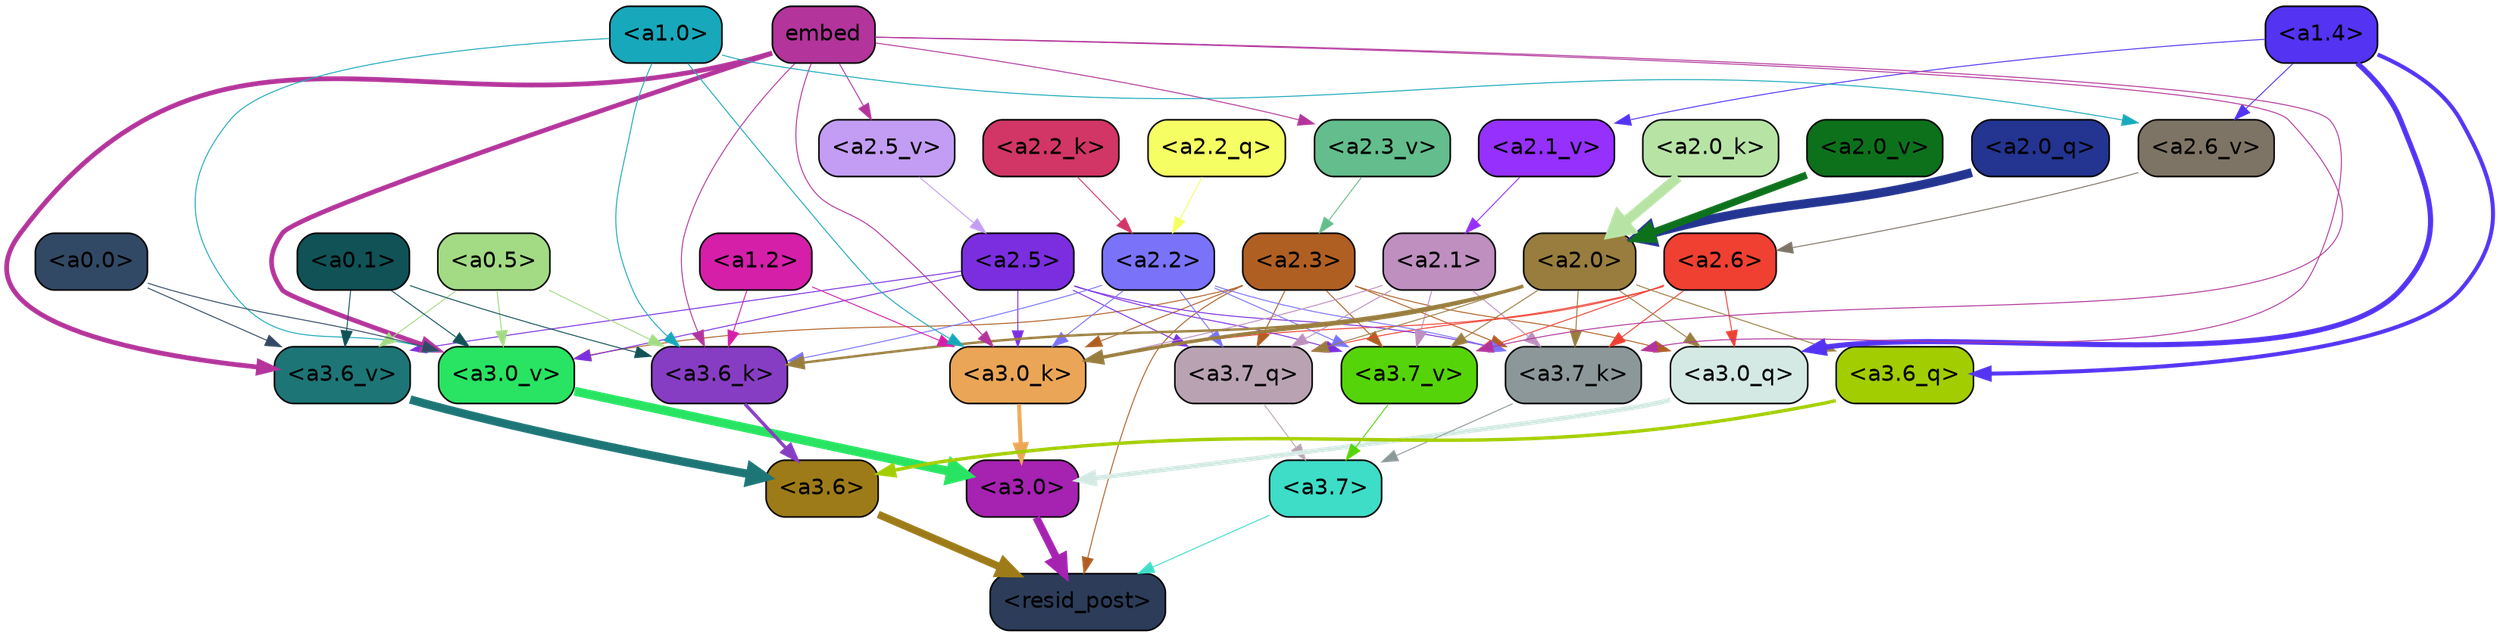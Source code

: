 strict digraph "" {
	graph [bgcolor=transparent,
		layout=dot,
		overlap=false,
		splines=true
	];
	"<a3.7>"	[color=black,
		fillcolor="#3eddc8",
		fontname=Helvetica,
		shape=box,
		style="filled, rounded"];
	"<resid_post>"	[color=black,
		fillcolor="#2c3c59",
		fontname=Helvetica,
		shape=box,
		style="filled, rounded"];
	"<a3.7>" -> "<resid_post>"	[color="#3eddc8",
		penwidth=0.6];
	"<a3.6>"	[color=black,
		fillcolor="#9d7b18",
		fontname=Helvetica,
		shape=box,
		style="filled, rounded"];
	"<a3.6>" -> "<resid_post>"	[color="#9d7b18",
		penwidth=4.753257989883423];
	"<a3.0>"	[color=black,
		fillcolor="#a622b1",
		fontname=Helvetica,
		shape=box,
		style="filled, rounded"];
	"<a3.0>" -> "<resid_post>"	[color="#a622b1",
		penwidth=4.90053927898407];
	"<a2.3>"	[color=black,
		fillcolor="#b05f23",
		fontname=Helvetica,
		shape=box,
		style="filled, rounded"];
	"<a2.3>" -> "<resid_post>"	[color="#b05f23",
		penwidth=0.6];
	"<a3.7_q>"	[color=black,
		fillcolor="#b9a3b3",
		fontname=Helvetica,
		shape=box,
		style="filled, rounded"];
	"<a2.3>" -> "<a3.7_q>"	[color="#b05f23",
		penwidth=0.6];
	"<a3.0_q>"	[color=black,
		fillcolor="#d4e9e3",
		fontname=Helvetica,
		shape=box,
		style="filled, rounded"];
	"<a2.3>" -> "<a3.0_q>"	[color="#b05f23",
		penwidth=0.6];
	"<a3.7_k>"	[color=black,
		fillcolor="#8c9799",
		fontname=Helvetica,
		shape=box,
		style="filled, rounded"];
	"<a2.3>" -> "<a3.7_k>"	[color="#b05f23",
		penwidth=0.6];
	"<a3.0_k>"	[color=black,
		fillcolor="#eaa656",
		fontname=Helvetica,
		shape=box,
		style="filled, rounded"];
	"<a2.3>" -> "<a3.0_k>"	[color="#b05f23",
		penwidth=0.6];
	"<a3.7_v>"	[color=black,
		fillcolor="#56d40a",
		fontname=Helvetica,
		shape=box,
		style="filled, rounded"];
	"<a2.3>" -> "<a3.7_v>"	[color="#b05f23",
		penwidth=0.6];
	"<a3.0_v>"	[color=black,
		fillcolor="#28e462",
		fontname=Helvetica,
		shape=box,
		style="filled, rounded"];
	"<a2.3>" -> "<a3.0_v>"	[color="#b05f23",
		penwidth=0.6];
	"<a3.7_q>" -> "<a3.7>"	[color="#b9a3b3",
		penwidth=0.6];
	"<a3.6_q>"	[color=black,
		fillcolor="#a2cd01",
		fontname=Helvetica,
		shape=box,
		style="filled, rounded"];
	"<a3.6_q>" -> "<a3.6>"	[color="#a2cd01",
		penwidth=2.160832464694977];
	"<a3.0_q>" -> "<a3.0>"	[color="#d4e9e3",
		penwidth=2.870753765106201];
	"<a3.7_k>" -> "<a3.7>"	[color="#8c9799",
		penwidth=0.6];
	"<a3.6_k>"	[color=black,
		fillcolor="#873dc3",
		fontname=Helvetica,
		shape=box,
		style="filled, rounded"];
	"<a3.6_k>" -> "<a3.6>"	[color="#873dc3",
		penwidth=2.13908451795578];
	"<a3.0_k>" -> "<a3.0>"	[color="#eaa656",
		penwidth=2.520303964614868];
	"<a3.7_v>" -> "<a3.7>"	[color="#56d40a",
		penwidth=0.6];
	"<a3.6_v>"	[color=black,
		fillcolor="#1d7576",
		fontname=Helvetica,
		shape=box,
		style="filled, rounded"];
	"<a3.6_v>" -> "<a3.6>"	[color="#1d7576",
		penwidth=5.297133803367615];
	"<a3.0_v>" -> "<a3.0>"	[color="#28e462",
		penwidth=5.680712580680847];
	"<a2.6>"	[color=black,
		fillcolor="#ef4032",
		fontname=Helvetica,
		shape=box,
		style="filled, rounded"];
	"<a2.6>" -> "<a3.7_q>"	[color="#ef4032",
		penwidth=0.6];
	"<a2.6>" -> "<a3.0_q>"	[color="#ef4032",
		penwidth=0.6];
	"<a2.6>" -> "<a3.7_k>"	[color="#ef4032",
		penwidth=0.6];
	"<a2.6>" -> "<a3.0_k>"	[color="#ef4032",
		penwidth=0.6];
	"<a2.6>" -> "<a3.7_v>"	[color="#ef4032",
		penwidth=0.6];
	"<a2.5>"	[color=black,
		fillcolor="#7b2ee0",
		fontname=Helvetica,
		shape=box,
		style="filled, rounded"];
	"<a2.5>" -> "<a3.7_q>"	[color="#7b2ee0",
		penwidth=0.6];
	"<a2.5>" -> "<a3.7_k>"	[color="#7b2ee0",
		penwidth=0.6];
	"<a2.5>" -> "<a3.0_k>"	[color="#7b2ee0",
		penwidth=0.6];
	"<a2.5>" -> "<a3.7_v>"	[color="#7b2ee0",
		penwidth=0.6];
	"<a2.5>" -> "<a3.6_v>"	[color="#7b2ee0",
		penwidth=0.6];
	"<a2.5>" -> "<a3.0_v>"	[color="#7b2ee0",
		penwidth=0.6];
	"<a2.2>"	[color=black,
		fillcolor="#7a73fa",
		fontname=Helvetica,
		shape=box,
		style="filled, rounded"];
	"<a2.2>" -> "<a3.7_q>"	[color="#7a73fa",
		penwidth=0.6];
	"<a2.2>" -> "<a3.7_k>"	[color="#7a73fa",
		penwidth=0.6];
	"<a2.2>" -> "<a3.6_k>"	[color="#7a73fa",
		penwidth=0.6];
	"<a2.2>" -> "<a3.0_k>"	[color="#7a73fa",
		penwidth=0.6];
	"<a2.2>" -> "<a3.7_v>"	[color="#7a73fa",
		penwidth=0.6];
	"<a2.1>"	[color=black,
		fillcolor="#be8fbf",
		fontname=Helvetica,
		shape=box,
		style="filled, rounded"];
	"<a2.1>" -> "<a3.7_q>"	[color="#be8fbf",
		penwidth=0.6];
	"<a2.1>" -> "<a3.7_k>"	[color="#be8fbf",
		penwidth=0.6];
	"<a2.1>" -> "<a3.0_k>"	[color="#be8fbf",
		penwidth=0.6];
	"<a2.1>" -> "<a3.7_v>"	[color="#be8fbf",
		penwidth=0.6];
	"<a2.0>"	[color=black,
		fillcolor="#987d3e",
		fontname=Helvetica,
		shape=box,
		style="filled, rounded"];
	"<a2.0>" -> "<a3.7_q>"	[color="#987d3e",
		penwidth=0.6];
	"<a2.0>" -> "<a3.6_q>"	[color="#987d3e",
		penwidth=0.6];
	"<a2.0>" -> "<a3.0_q>"	[color="#987d3e",
		penwidth=0.6];
	"<a2.0>" -> "<a3.7_k>"	[color="#987d3e",
		penwidth=0.6];
	"<a2.0>" -> "<a3.6_k>"	[color="#987d3e",
		penwidth=1.5348684191703796];
	"<a2.0>" -> "<a3.0_k>"	[color="#987d3e",
		penwidth=2.172017753124237];
	"<a2.0>" -> "<a3.7_v>"	[color="#987d3e",
		penwidth=0.6];
	"<a1.4>"	[color=black,
		fillcolor="#5433f2",
		fontname=Helvetica,
		shape=box,
		style="filled, rounded"];
	"<a1.4>" -> "<a3.6_q>"	[color="#5433f2",
		penwidth=2.532623291015625];
	"<a1.4>" -> "<a3.0_q>"	[color="#5433f2",
		penwidth=3.2595192790031433];
	"<a2.6_v>"	[color=black,
		fillcolor="#7e7465",
		fontname=Helvetica,
		shape=box,
		style="filled, rounded"];
	"<a1.4>" -> "<a2.6_v>"	[color="#5433f2",
		penwidth=0.6];
	"<a2.1_v>"	[color=black,
		fillcolor="#9530fd",
		fontname=Helvetica,
		shape=box,
		style="filled, rounded"];
	"<a1.4>" -> "<a2.1_v>"	[color="#5433f2",
		penwidth=0.6];
	embed	[color=black,
		fillcolor="#b3349b",
		fontname=Helvetica,
		shape=box,
		style="filled, rounded"];
	embed -> "<a3.7_k>"	[color="#b3349b",
		penwidth=0.6];
	embed -> "<a3.6_k>"	[color="#b3349b",
		penwidth=0.6];
	embed -> "<a3.0_k>"	[color="#b3349b",
		penwidth=0.6117386221885681];
	embed -> "<a3.7_v>"	[color="#b3349b",
		penwidth=0.6];
	embed -> "<a3.6_v>"	[color="#b3349b",
		penwidth=3.0186105966567993];
	embed -> "<a3.0_v>"	[color="#b3349b",
		penwidth=2.969020187854767];
	"<a2.5_v>"	[color=black,
		fillcolor="#c39df3",
		fontname=Helvetica,
		shape=box,
		style="filled, rounded"];
	embed -> "<a2.5_v>"	[color="#b3349b",
		penwidth=0.6];
	"<a2.3_v>"	[color=black,
		fillcolor="#63bd8c",
		fontname=Helvetica,
		shape=box,
		style="filled, rounded"];
	embed -> "<a2.3_v>"	[color="#b3349b",
		penwidth=0.6];
	"<a1.2>"	[color=black,
		fillcolor="#d51fa9",
		fontname=Helvetica,
		shape=box,
		style="filled, rounded"];
	"<a1.2>" -> "<a3.6_k>"	[color="#d51fa9",
		penwidth=0.6];
	"<a1.2>" -> "<a3.0_k>"	[color="#d51fa9",
		penwidth=0.6];
	"<a1.0>"	[color=black,
		fillcolor="#18a8bb",
		fontname=Helvetica,
		shape=box,
		style="filled, rounded"];
	"<a1.0>" -> "<a3.6_k>"	[color="#18a8bb",
		penwidth=0.6];
	"<a1.0>" -> "<a3.0_k>"	[color="#18a8bb",
		penwidth=0.6];
	"<a1.0>" -> "<a3.0_v>"	[color="#18a8bb",
		penwidth=0.6];
	"<a1.0>" -> "<a2.6_v>"	[color="#18a8bb",
		penwidth=0.6];
	"<a0.5>"	[color=black,
		fillcolor="#a3db84",
		fontname=Helvetica,
		shape=box,
		style="filled, rounded"];
	"<a0.5>" -> "<a3.6_k>"	[color="#a3db84",
		penwidth=0.6];
	"<a0.5>" -> "<a3.6_v>"	[color="#a3db84",
		penwidth=0.6];
	"<a0.5>" -> "<a3.0_v>"	[color="#a3db84",
		penwidth=0.6409564018249512];
	"<a0.1>"	[color=black,
		fillcolor="#105256",
		fontname=Helvetica,
		shape=box,
		style="filled, rounded"];
	"<a0.1>" -> "<a3.6_k>"	[color="#105256",
		penwidth=0.6];
	"<a0.1>" -> "<a3.6_v>"	[color="#105256",
		penwidth=0.6];
	"<a0.1>" -> "<a3.0_v>"	[color="#105256",
		penwidth=0.6];
	"<a0.0>"	[color=black,
		fillcolor="#324965",
		fontname=Helvetica,
		shape=box,
		style="filled, rounded"];
	"<a0.0>" -> "<a3.6_v>"	[color="#324965",
		penwidth=0.6];
	"<a0.0>" -> "<a3.0_v>"	[color="#324965",
		penwidth=0.6];
	"<a2.2_q>"	[color=black,
		fillcolor="#f5ff63",
		fontname=Helvetica,
		shape=box,
		style="filled, rounded"];
	"<a2.2_q>" -> "<a2.2>"	[color="#f5ff63",
		penwidth=0.6];
	"<a2.0_q>"	[color=black,
		fillcolor="#233491",
		fontname=Helvetica,
		shape=box,
		style="filled, rounded"];
	"<a2.0_q>" -> "<a2.0>"	[color="#233491",
		penwidth=5.682948350906372];
	"<a2.2_k>"	[color=black,
		fillcolor="#d13666",
		fontname=Helvetica,
		shape=box,
		style="filled, rounded"];
	"<a2.2_k>" -> "<a2.2>"	[color="#d13666",
		penwidth=0.6];
	"<a2.0_k>"	[color=black,
		fillcolor="#b7e4a5",
		fontname=Helvetica,
		shape=box,
		style="filled, rounded"];
	"<a2.0_k>" -> "<a2.0>"	[color="#b7e4a5",
		penwidth=6.450693130493164];
	"<a2.6_v>" -> "<a2.6>"	[color="#7e7465",
		penwidth=0.6];
	"<a2.5_v>" -> "<a2.5>"	[color="#c39df3",
		penwidth=0.6];
	"<a2.3_v>" -> "<a2.3>"	[color="#63bd8c",
		penwidth=0.6];
	"<a2.1_v>" -> "<a2.1>"	[color="#9530fd",
		penwidth=0.6];
	"<a2.0_v>"	[color=black,
		fillcolor="#0d711c",
		fontname=Helvetica,
		shape=box,
		style="filled, rounded"];
	"<a2.0_v>" -> "<a2.0>"	[color="#0d711c",
		penwidth=4.592647075653076];
}
